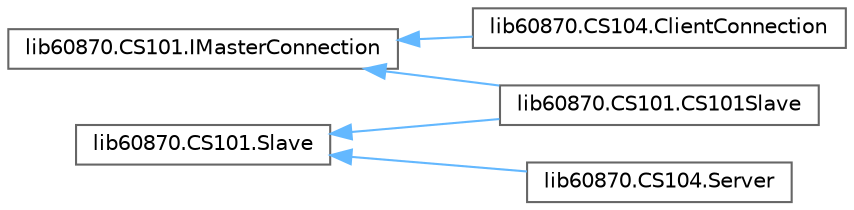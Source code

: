 digraph "Graphical Class Hierarchy"
{
 // LATEX_PDF_SIZE
  bgcolor="transparent";
  edge [fontname=Helvetica,fontsize=10,labelfontname=Helvetica,labelfontsize=10];
  node [fontname=Helvetica,fontsize=10,shape=box,height=0.2,width=0.4];
  rankdir="LR";
  Node0 [id="Node000000",label="lib60870.CS101.IMasterConnection",height=0.2,width=0.4,color="grey40", fillcolor="white", style="filled",URL="$interfacelib60870_1_1_c_s101_1_1_i_master_connection.html",tooltip="Provides functions to be used in Slave callbacks to send data back to the master."];
  Node0 -> Node1 [id="edge6_Node000000_Node000001",dir="back",color="steelblue1",style="solid",tooltip=" "];
  Node1 [id="Node000001",label="lib60870.CS101.CS101Slave",height=0.2,width=0.4,color="grey40", fillcolor="white", style="filled",URL="$classlib60870_1_1_c_s101_1_1_c_s101_slave.html",tooltip="CS 101 slave implementation (implements Slave interface)"];
  Node0 -> Node4 [id="edge7_Node000000_Node000004",dir="back",color="steelblue1",style="solid",tooltip=" "];
  Node4 [id="Node000004",label="lib60870.CS104.ClientConnection",height=0.2,width=0.4,color="grey40", fillcolor="white", style="filled",URL="$classlib60870_1_1_c_s104_1_1_client_connection.html",tooltip="Represents a client (master) connection."];
  Node2 [id="Node000002",label="lib60870.CS101.Slave",height=0.2,width=0.4,color="grey40", fillcolor="white", style="filled",URL="$classlib60870_1_1_c_s101_1_1_slave.html",tooltip=" "];
  Node2 -> Node1 [id="edge8_Node000002_Node000001",dir="back",color="steelblue1",style="solid",tooltip=" "];
  Node2 -> Node3 [id="edge9_Node000002_Node000003",dir="back",color="steelblue1",style="solid",tooltip=" "];
  Node3 [id="Node000003",label="lib60870.CS104.Server",height=0.2,width=0.4,color="grey40", fillcolor="white", style="filled",URL="$classlib60870_1_1_c_s104_1_1_server.html",tooltip="This class represents a single IEC 60870-5 server (slave or controlled station). It is also the main ..."];
}
